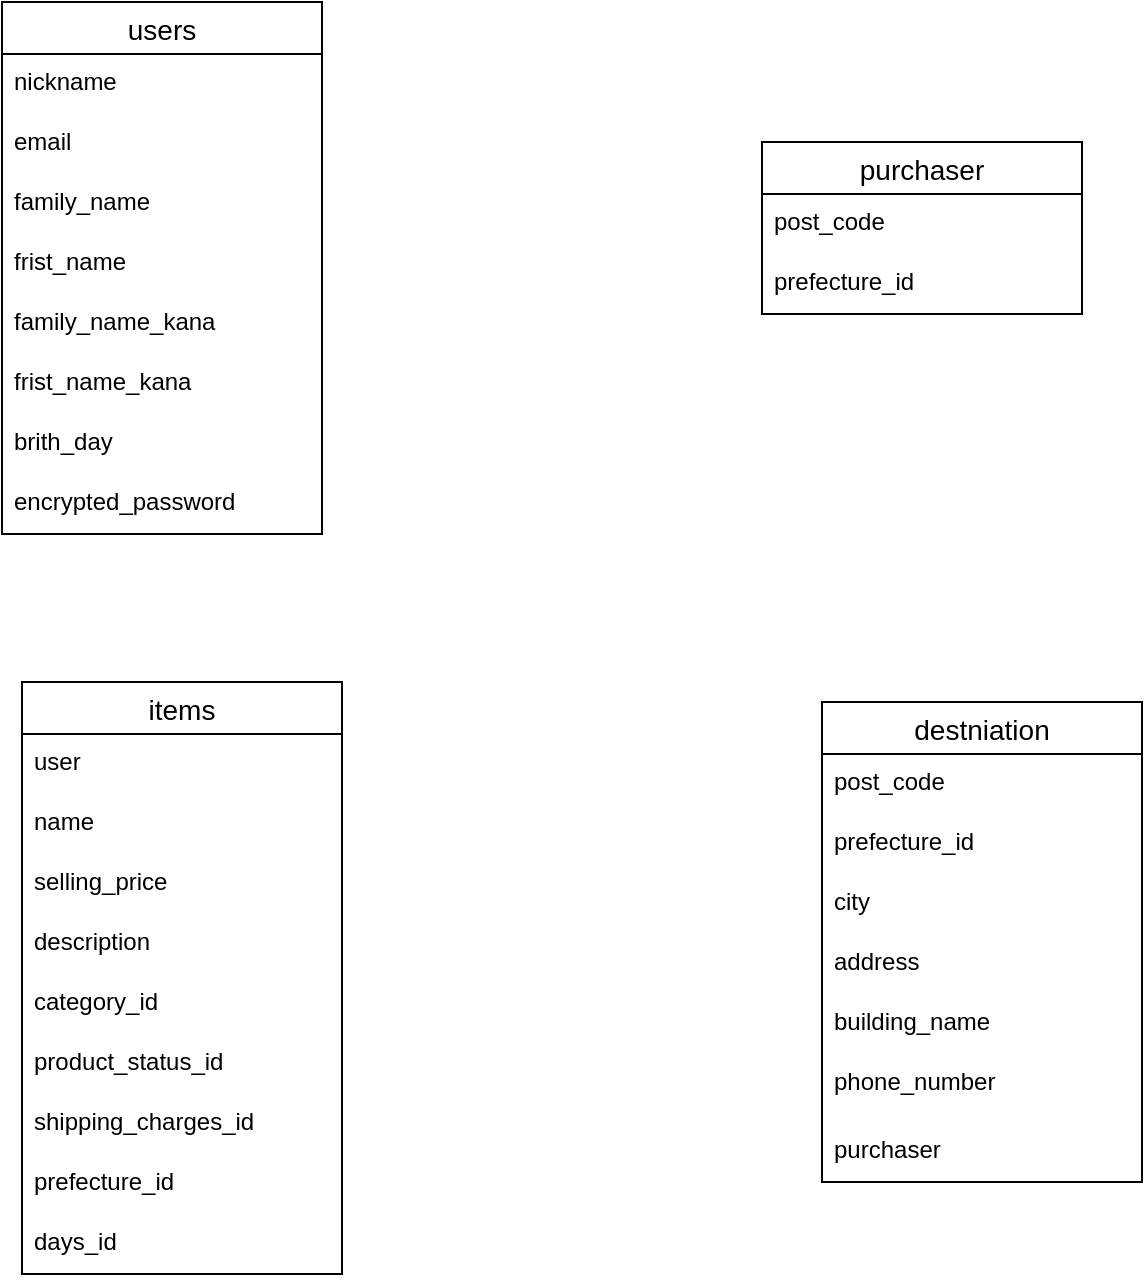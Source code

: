 <mxfile version="13.6.5">
    <diagram id="Zett4BE1xxPJLdDlzhzI" name="ページ1">
        <mxGraphModel dx="796" dy="859" grid="1" gridSize="10" guides="1" tooltips="1" connect="1" arrows="1" fold="1" page="1" pageScale="1" pageWidth="827" pageHeight="1169" math="0" shadow="0">
            <root>
                <mxCell id="0"/>
                <mxCell id="1" parent="0"/>
                <mxCell id="300" value="users" style="swimlane;fontStyle=0;childLayout=stackLayout;horizontal=1;startSize=26;horizontalStack=0;resizeParent=1;resizeParentMax=0;resizeLast=0;collapsible=1;marginBottom=0;align=center;fontSize=14;" parent="1" vertex="1">
                    <mxGeometry x="50" y="80" width="160" height="266" as="geometry"/>
                </mxCell>
                <mxCell id="301" value="nickname" style="text;strokeColor=none;fillColor=none;spacingLeft=4;spacingRight=4;overflow=hidden;rotatable=0;points=[[0,0.5],[1,0.5]];portConstraint=eastwest;fontSize=12;" parent="300" vertex="1">
                    <mxGeometry y="26" width="160" height="30" as="geometry"/>
                </mxCell>
                <mxCell id="302" value="email" style="text;strokeColor=none;fillColor=none;spacingLeft=4;spacingRight=4;overflow=hidden;rotatable=0;points=[[0,0.5],[1,0.5]];portConstraint=eastwest;fontSize=12;" parent="300" vertex="1">
                    <mxGeometry y="56" width="160" height="30" as="geometry"/>
                </mxCell>
                <mxCell id="303" value="family_name" style="text;strokeColor=none;fillColor=none;spacingLeft=4;spacingRight=4;overflow=hidden;rotatable=0;points=[[0,0.5],[1,0.5]];portConstraint=eastwest;fontSize=12;" parent="300" vertex="1">
                    <mxGeometry y="86" width="160" height="30" as="geometry"/>
                </mxCell>
                <mxCell id="304" value="frist_name" style="text;strokeColor=none;fillColor=none;spacingLeft=4;spacingRight=4;overflow=hidden;rotatable=0;points=[[0,0.5],[1,0.5]];portConstraint=eastwest;fontSize=12;" vertex="1" parent="300">
                    <mxGeometry y="116" width="160" height="30" as="geometry"/>
                </mxCell>
                <mxCell id="305" value="family_name_kana" style="text;strokeColor=none;fillColor=none;spacingLeft=4;spacingRight=4;overflow=hidden;rotatable=0;points=[[0,0.5],[1,0.5]];portConstraint=eastwest;fontSize=12;" vertex="1" parent="300">
                    <mxGeometry y="146" width="160" height="30" as="geometry"/>
                </mxCell>
                <mxCell id="306" value="frist_name_kana" style="text;strokeColor=none;fillColor=none;spacingLeft=4;spacingRight=4;overflow=hidden;rotatable=0;points=[[0,0.5],[1,0.5]];portConstraint=eastwest;fontSize=12;" vertex="1" parent="300">
                    <mxGeometry y="176" width="160" height="30" as="geometry"/>
                </mxCell>
                <mxCell id="307" value="brith_day" style="text;strokeColor=none;fillColor=none;spacingLeft=4;spacingRight=4;overflow=hidden;rotatable=0;points=[[0,0.5],[1,0.5]];portConstraint=eastwest;fontSize=12;" vertex="1" parent="300">
                    <mxGeometry y="206" width="160" height="30" as="geometry"/>
                </mxCell>
                <mxCell id="308" value="encrypted_password" style="text;strokeColor=none;fillColor=none;spacingLeft=4;spacingRight=4;overflow=hidden;rotatable=0;points=[[0,0.5],[1,0.5]];portConstraint=eastwest;fontSize=12;" vertex="1" parent="300">
                    <mxGeometry y="236" width="160" height="30" as="geometry"/>
                </mxCell>
                <mxCell id="309" value="items" style="swimlane;fontStyle=0;childLayout=stackLayout;horizontal=1;startSize=26;horizontalStack=0;resizeParent=1;resizeParentMax=0;resizeLast=0;collapsible=1;marginBottom=0;align=center;fontSize=14;" vertex="1" parent="1">
                    <mxGeometry x="60" y="420" width="160" height="296" as="geometry"/>
                </mxCell>
                <mxCell id="310" value="user" style="text;strokeColor=none;fillColor=none;spacingLeft=4;spacingRight=4;overflow=hidden;rotatable=0;points=[[0,0.5],[1,0.5]];portConstraint=eastwest;fontSize=12;" vertex="1" parent="309">
                    <mxGeometry y="26" width="160" height="30" as="geometry"/>
                </mxCell>
                <mxCell id="311" value="name" style="text;strokeColor=none;fillColor=none;spacingLeft=4;spacingRight=4;overflow=hidden;rotatable=0;points=[[0,0.5],[1,0.5]];portConstraint=eastwest;fontSize=12;" vertex="1" parent="309">
                    <mxGeometry y="56" width="160" height="30" as="geometry"/>
                </mxCell>
                <mxCell id="312" value="selling_price" style="text;strokeColor=none;fillColor=none;spacingLeft=4;spacingRight=4;overflow=hidden;rotatable=0;points=[[0,0.5],[1,0.5]];portConstraint=eastwest;fontSize=12;" vertex="1" parent="309">
                    <mxGeometry y="86" width="160" height="30" as="geometry"/>
                </mxCell>
                <mxCell id="313" value="description" style="text;strokeColor=none;fillColor=none;spacingLeft=4;spacingRight=4;overflow=hidden;rotatable=0;points=[[0,0.5],[1,0.5]];portConstraint=eastwest;fontSize=12;" vertex="1" parent="309">
                    <mxGeometry y="116" width="160" height="30" as="geometry"/>
                </mxCell>
                <mxCell id="314" value="category_id" style="text;strokeColor=none;fillColor=none;spacingLeft=4;spacingRight=4;overflow=hidden;rotatable=0;points=[[0,0.5],[1,0.5]];portConstraint=eastwest;fontSize=12;" vertex="1" parent="309">
                    <mxGeometry y="146" width="160" height="30" as="geometry"/>
                </mxCell>
                <mxCell id="315" value="product_status_id" style="text;strokeColor=none;fillColor=none;spacingLeft=4;spacingRight=4;overflow=hidden;rotatable=0;points=[[0,0.5],[1,0.5]];portConstraint=eastwest;fontSize=12;" vertex="1" parent="309">
                    <mxGeometry y="176" width="160" height="30" as="geometry"/>
                </mxCell>
                <mxCell id="316" value="shipping_charges_id" style="text;strokeColor=none;fillColor=none;spacingLeft=4;spacingRight=4;overflow=hidden;rotatable=0;points=[[0,0.5],[1,0.5]];portConstraint=eastwest;fontSize=12;" vertex="1" parent="309">
                    <mxGeometry y="206" width="160" height="30" as="geometry"/>
                </mxCell>
                <mxCell id="317" value="prefecture_id" style="text;strokeColor=none;fillColor=none;spacingLeft=4;spacingRight=4;overflow=hidden;rotatable=0;points=[[0,0.5],[1,0.5]];portConstraint=eastwest;fontSize=12;" vertex="1" parent="309">
                    <mxGeometry y="236" width="160" height="30" as="geometry"/>
                </mxCell>
                <mxCell id="318" value="days_id" style="text;strokeColor=none;fillColor=none;spacingLeft=4;spacingRight=4;overflow=hidden;rotatable=0;points=[[0,0.5],[1,0.5]];portConstraint=eastwest;fontSize=12;" vertex="1" parent="309">
                    <mxGeometry y="266" width="160" height="30" as="geometry"/>
                </mxCell>
                <mxCell id="319" value="destniation" style="swimlane;fontStyle=0;childLayout=stackLayout;horizontal=1;startSize=26;horizontalStack=0;resizeParent=1;resizeParentMax=0;resizeLast=0;collapsible=1;marginBottom=0;align=center;fontSize=14;" vertex="1" parent="1">
                    <mxGeometry x="460" y="430" width="160" height="240" as="geometry"/>
                </mxCell>
                <mxCell id="320" value="post_code" style="text;strokeColor=none;fillColor=none;spacingLeft=4;spacingRight=4;overflow=hidden;rotatable=0;points=[[0,0.5],[1,0.5]];portConstraint=eastwest;fontSize=12;" vertex="1" parent="319">
                    <mxGeometry y="26" width="160" height="30" as="geometry"/>
                </mxCell>
                <mxCell id="321" value="prefecture_id" style="text;strokeColor=none;fillColor=none;spacingLeft=4;spacingRight=4;overflow=hidden;rotatable=0;points=[[0,0.5],[1,0.5]];portConstraint=eastwest;fontSize=12;" vertex="1" parent="319">
                    <mxGeometry y="56" width="160" height="30" as="geometry"/>
                </mxCell>
                <mxCell id="322" value="city" style="text;strokeColor=none;fillColor=none;spacingLeft=4;spacingRight=4;overflow=hidden;rotatable=0;points=[[0,0.5],[1,0.5]];portConstraint=eastwest;fontSize=12;" vertex="1" parent="319">
                    <mxGeometry y="86" width="160" height="30" as="geometry"/>
                </mxCell>
                <mxCell id="323" value="address" style="text;strokeColor=none;fillColor=none;spacingLeft=4;spacingRight=4;overflow=hidden;rotatable=0;points=[[0,0.5],[1,0.5]];portConstraint=eastwest;fontSize=12;" vertex="1" parent="319">
                    <mxGeometry y="116" width="160" height="30" as="geometry"/>
                </mxCell>
                <mxCell id="324" value="building_name" style="text;strokeColor=none;fillColor=none;spacingLeft=4;spacingRight=4;overflow=hidden;rotatable=0;points=[[0,0.5],[1,0.5]];portConstraint=eastwest;fontSize=12;" vertex="1" parent="319">
                    <mxGeometry y="146" width="160" height="30" as="geometry"/>
                </mxCell>
                <mxCell id="325" value="phone_number" style="text;strokeColor=none;fillColor=none;spacingLeft=4;spacingRight=4;overflow=hidden;rotatable=0;points=[[0,0.5],[1,0.5]];portConstraint=eastwest;fontSize=12;" vertex="1" parent="319">
                    <mxGeometry y="176" width="160" height="34" as="geometry"/>
                </mxCell>
                <mxCell id="326" value="purchaser" style="text;strokeColor=none;fillColor=none;spacingLeft=4;spacingRight=4;overflow=hidden;rotatable=0;points=[[0,0.5],[1,0.5]];portConstraint=eastwest;fontSize=12;" vertex="1" parent="319">
                    <mxGeometry y="210" width="160" height="30" as="geometry"/>
                </mxCell>
                <mxCell id="329" value="purchaser" style="swimlane;fontStyle=0;childLayout=stackLayout;horizontal=1;startSize=26;horizontalStack=0;resizeParent=1;resizeParentMax=0;resizeLast=0;collapsible=1;marginBottom=0;align=center;fontSize=14;" vertex="1" parent="1">
                    <mxGeometry x="430" y="150" width="160" height="86" as="geometry"/>
                </mxCell>
                <mxCell id="330" value="post_code" style="text;strokeColor=none;fillColor=none;spacingLeft=4;spacingRight=4;overflow=hidden;rotatable=0;points=[[0,0.5],[1,0.5]];portConstraint=eastwest;fontSize=12;" vertex="1" parent="329">
                    <mxGeometry y="26" width="160" height="30" as="geometry"/>
                </mxCell>
                <mxCell id="331" value="prefecture_id" style="text;strokeColor=none;fillColor=none;spacingLeft=4;spacingRight=4;overflow=hidden;rotatable=0;points=[[0,0.5],[1,0.5]];portConstraint=eastwest;fontSize=12;" vertex="1" parent="329">
                    <mxGeometry y="56" width="160" height="30" as="geometry"/>
                </mxCell>
            </root>
        </mxGraphModel>
    </diagram>
</mxfile>